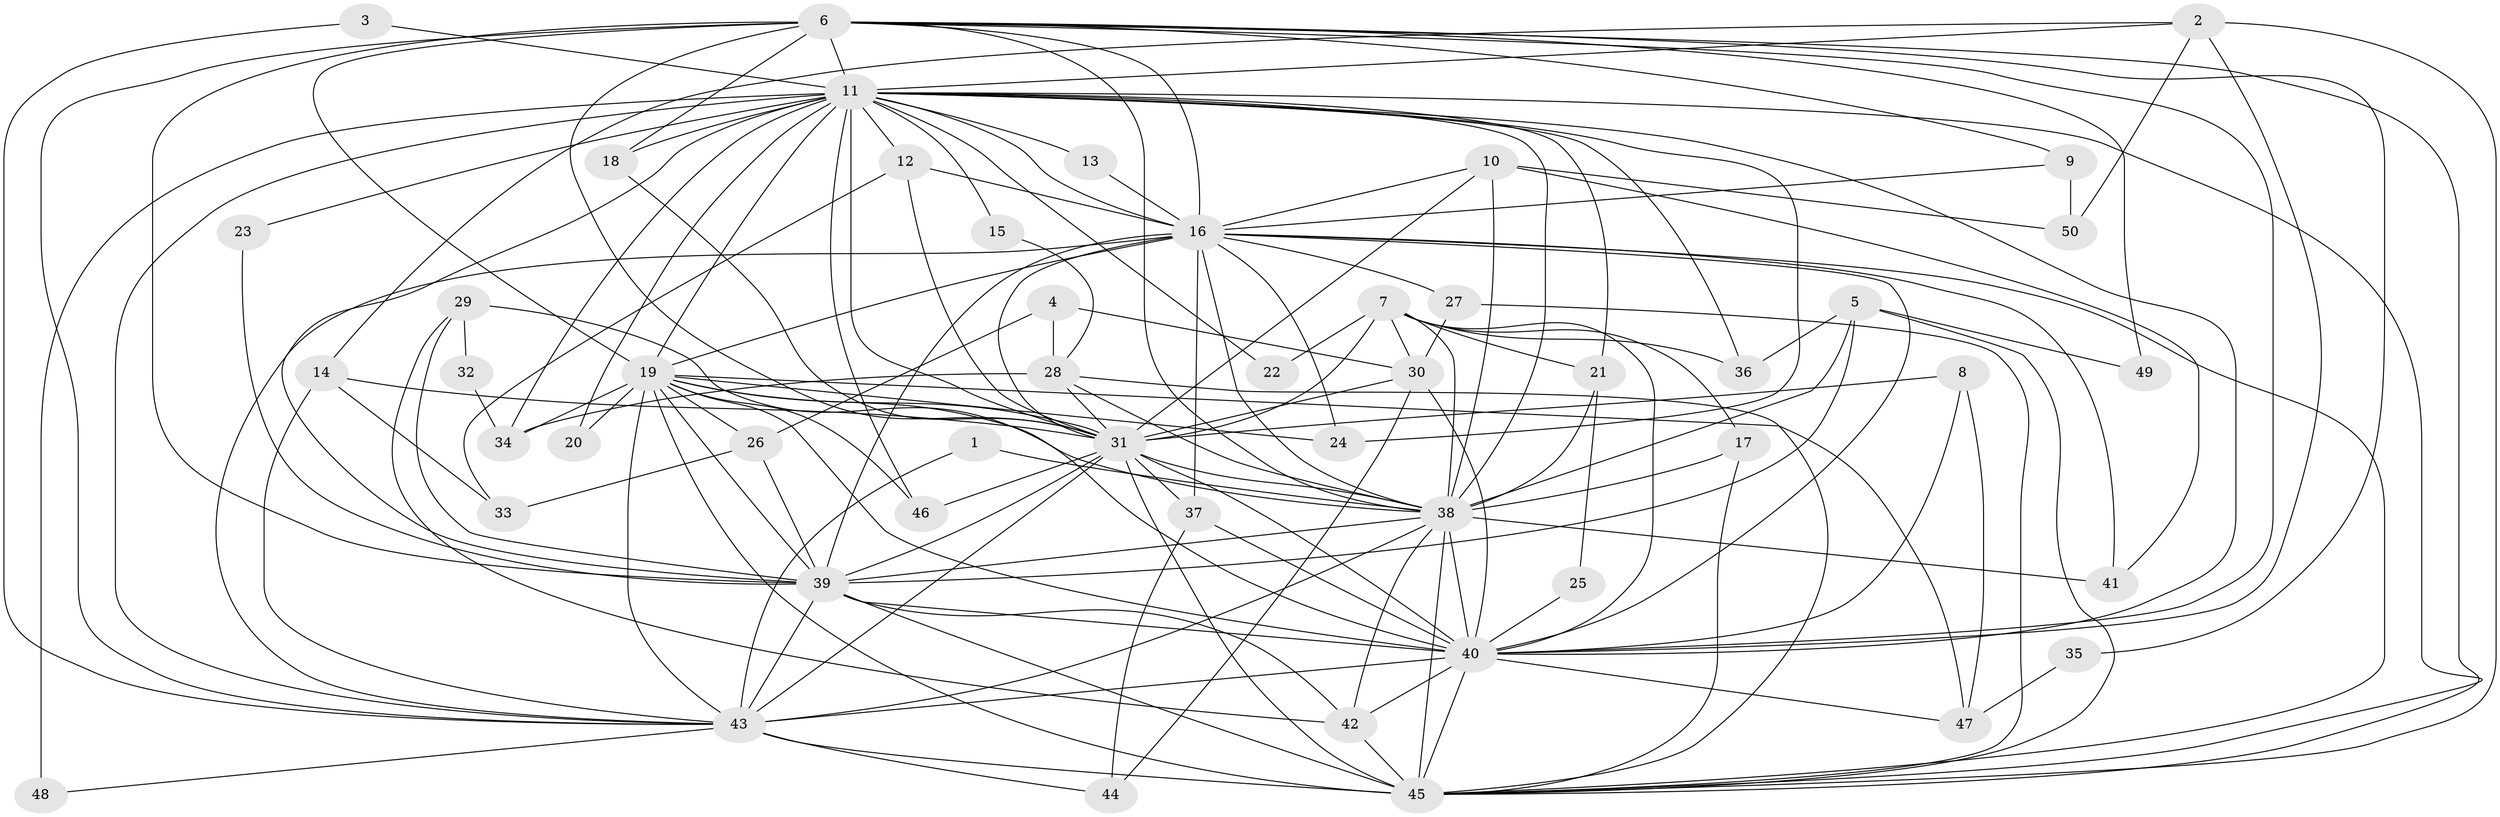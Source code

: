 // original degree distribution, {16: 0.010101010101010102, 17: 0.020202020202020204, 19: 0.010101010101010102, 22: 0.010101010101010102, 33: 0.010101010101010102, 28: 0.010101010101010102, 20: 0.010101010101010102, 21: 0.010101010101010102, 15: 0.010101010101010102, 2: 0.5757575757575758, 8: 0.010101010101010102, 7: 0.010101010101010102, 5: 0.04040404040404041, 6: 0.010101010101010102, 4: 0.08080808080808081, 3: 0.1717171717171717}
// Generated by graph-tools (version 1.1) at 2025/01/03/09/25 03:01:14]
// undirected, 50 vertices, 151 edges
graph export_dot {
graph [start="1"]
  node [color=gray90,style=filled];
  1;
  2;
  3;
  4;
  5;
  6;
  7;
  8;
  9;
  10;
  11;
  12;
  13;
  14;
  15;
  16;
  17;
  18;
  19;
  20;
  21;
  22;
  23;
  24;
  25;
  26;
  27;
  28;
  29;
  30;
  31;
  32;
  33;
  34;
  35;
  36;
  37;
  38;
  39;
  40;
  41;
  42;
  43;
  44;
  45;
  46;
  47;
  48;
  49;
  50;
  1 -- 38 [weight=1.0];
  1 -- 43 [weight=1.0];
  2 -- 11 [weight=1.0];
  2 -- 14 [weight=1.0];
  2 -- 40 [weight=1.0];
  2 -- 45 [weight=1.0];
  2 -- 50 [weight=1.0];
  3 -- 11 [weight=1.0];
  3 -- 43 [weight=1.0];
  4 -- 26 [weight=1.0];
  4 -- 28 [weight=1.0];
  4 -- 30 [weight=1.0];
  5 -- 36 [weight=1.0];
  5 -- 38 [weight=1.0];
  5 -- 39 [weight=1.0];
  5 -- 45 [weight=1.0];
  5 -- 49 [weight=1.0];
  6 -- 9 [weight=1.0];
  6 -- 11 [weight=1.0];
  6 -- 16 [weight=1.0];
  6 -- 18 [weight=1.0];
  6 -- 19 [weight=2.0];
  6 -- 31 [weight=3.0];
  6 -- 35 [weight=1.0];
  6 -- 38 [weight=1.0];
  6 -- 39 [weight=1.0];
  6 -- 40 [weight=1.0];
  6 -- 43 [weight=1.0];
  6 -- 45 [weight=1.0];
  6 -- 49 [weight=1.0];
  7 -- 17 [weight=1.0];
  7 -- 21 [weight=1.0];
  7 -- 22 [weight=1.0];
  7 -- 30 [weight=1.0];
  7 -- 31 [weight=1.0];
  7 -- 36 [weight=1.0];
  7 -- 38 [weight=1.0];
  7 -- 40 [weight=1.0];
  8 -- 31 [weight=1.0];
  8 -- 40 [weight=1.0];
  8 -- 47 [weight=1.0];
  9 -- 16 [weight=1.0];
  9 -- 50 [weight=1.0];
  10 -- 16 [weight=1.0];
  10 -- 31 [weight=1.0];
  10 -- 38 [weight=1.0];
  10 -- 41 [weight=1.0];
  10 -- 50 [weight=1.0];
  11 -- 12 [weight=1.0];
  11 -- 13 [weight=1.0];
  11 -- 15 [weight=1.0];
  11 -- 16 [weight=1.0];
  11 -- 18 [weight=1.0];
  11 -- 19 [weight=1.0];
  11 -- 20 [weight=1.0];
  11 -- 21 [weight=1.0];
  11 -- 22 [weight=1.0];
  11 -- 23 [weight=1.0];
  11 -- 24 [weight=2.0];
  11 -- 31 [weight=3.0];
  11 -- 34 [weight=1.0];
  11 -- 36 [weight=1.0];
  11 -- 38 [weight=1.0];
  11 -- 39 [weight=1.0];
  11 -- 40 [weight=1.0];
  11 -- 43 [weight=1.0];
  11 -- 45 [weight=1.0];
  11 -- 46 [weight=1.0];
  11 -- 48 [weight=2.0];
  12 -- 16 [weight=1.0];
  12 -- 31 [weight=1.0];
  12 -- 33 [weight=1.0];
  13 -- 16 [weight=2.0];
  14 -- 31 [weight=1.0];
  14 -- 33 [weight=1.0];
  14 -- 43 [weight=1.0];
  15 -- 28 [weight=1.0];
  16 -- 19 [weight=1.0];
  16 -- 24 [weight=1.0];
  16 -- 27 [weight=1.0];
  16 -- 31 [weight=2.0];
  16 -- 37 [weight=1.0];
  16 -- 38 [weight=1.0];
  16 -- 39 [weight=1.0];
  16 -- 40 [weight=1.0];
  16 -- 41 [weight=1.0];
  16 -- 43 [weight=1.0];
  16 -- 45 [weight=1.0];
  17 -- 38 [weight=1.0];
  17 -- 45 [weight=1.0];
  18 -- 31 [weight=1.0];
  19 -- 20 [weight=1.0];
  19 -- 24 [weight=1.0];
  19 -- 26 [weight=1.0];
  19 -- 31 [weight=1.0];
  19 -- 34 [weight=1.0];
  19 -- 38 [weight=2.0];
  19 -- 39 [weight=1.0];
  19 -- 40 [weight=1.0];
  19 -- 43 [weight=1.0];
  19 -- 45 [weight=1.0];
  19 -- 46 [weight=1.0];
  19 -- 47 [weight=1.0];
  21 -- 25 [weight=1.0];
  21 -- 38 [weight=1.0];
  23 -- 39 [weight=1.0];
  25 -- 40 [weight=1.0];
  26 -- 33 [weight=1.0];
  26 -- 39 [weight=1.0];
  27 -- 30 [weight=1.0];
  27 -- 45 [weight=1.0];
  28 -- 31 [weight=1.0];
  28 -- 34 [weight=1.0];
  28 -- 38 [weight=1.0];
  28 -- 45 [weight=1.0];
  29 -- 32 [weight=1.0];
  29 -- 39 [weight=1.0];
  29 -- 40 [weight=1.0];
  29 -- 42 [weight=1.0];
  30 -- 31 [weight=1.0];
  30 -- 40 [weight=1.0];
  30 -- 44 [weight=1.0];
  31 -- 37 [weight=2.0];
  31 -- 38 [weight=3.0];
  31 -- 39 [weight=2.0];
  31 -- 40 [weight=3.0];
  31 -- 43 [weight=1.0];
  31 -- 45 [weight=3.0];
  31 -- 46 [weight=1.0];
  32 -- 34 [weight=1.0];
  35 -- 47 [weight=1.0];
  37 -- 40 [weight=1.0];
  37 -- 44 [weight=1.0];
  38 -- 39 [weight=1.0];
  38 -- 40 [weight=1.0];
  38 -- 41 [weight=1.0];
  38 -- 42 [weight=1.0];
  38 -- 43 [weight=1.0];
  38 -- 45 [weight=2.0];
  39 -- 40 [weight=1.0];
  39 -- 42 [weight=1.0];
  39 -- 43 [weight=1.0];
  39 -- 45 [weight=3.0];
  40 -- 42 [weight=1.0];
  40 -- 43 [weight=2.0];
  40 -- 45 [weight=1.0];
  40 -- 47 [weight=1.0];
  42 -- 45 [weight=1.0];
  43 -- 44 [weight=1.0];
  43 -- 45 [weight=1.0];
  43 -- 48 [weight=1.0];
}
